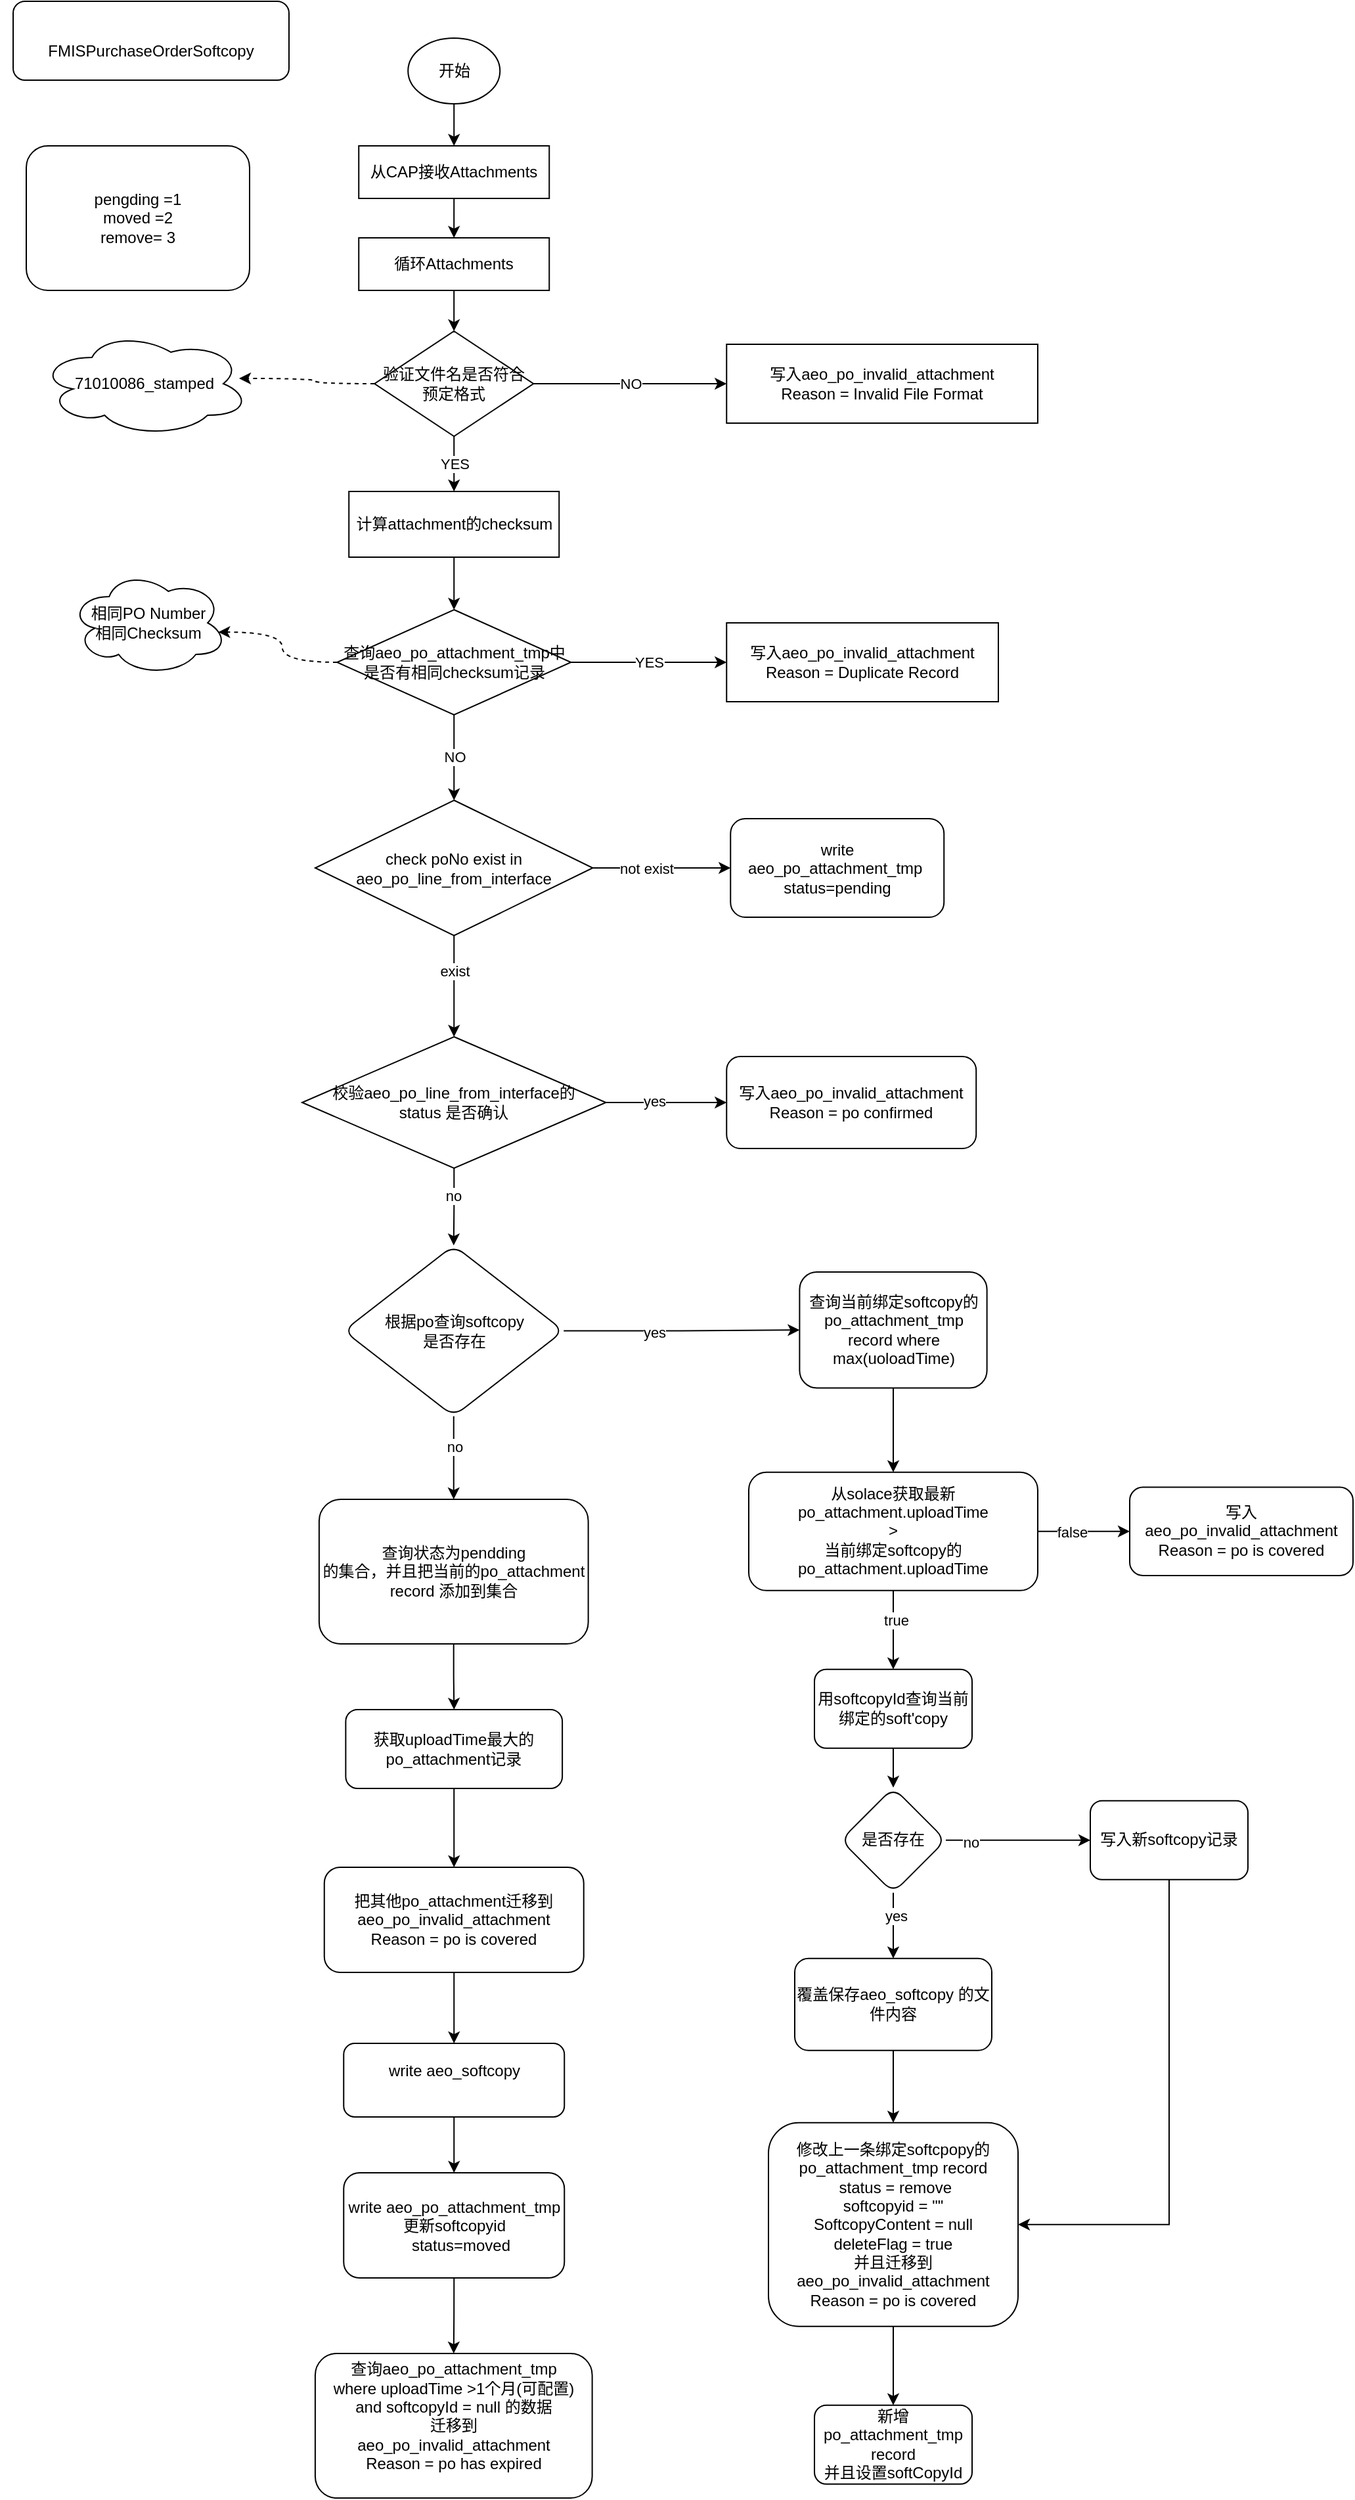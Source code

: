<mxfile version="20.8.18" type="github">
  <diagram id="C5RBs43oDa-KdzZeNtuy" name="Page-1">
    <mxGraphModel dx="1434" dy="739" grid="1" gridSize="10" guides="1" tooltips="1" connect="1" arrows="1" fold="1" page="1" pageScale="1" pageWidth="1169" pageHeight="1654" math="0" shadow="0">
      <root>
        <mxCell id="WIyWlLk6GJQsqaUBKTNV-0" />
        <mxCell id="WIyWlLk6GJQsqaUBKTNV-1" parent="WIyWlLk6GJQsqaUBKTNV-0" />
        <mxCell id="1JKir1P_wYwHQOhN6Hkd-39" value="&lt;br&gt;&lt;table width=&quot;230&quot; cellspacing=&quot;0&quot; cellpadding=&quot;0&quot; border=&quot;0&quot;&gt;&lt;colgroup&gt;&lt;col width=&quot;230&quot;&gt;&lt;/colgroup&gt;&lt;tbody&gt;&lt;tr height=&quot;40&quot;&gt;  &lt;td style=&quot;height:30.0pt;width:173pt&quot; class=&quot;xl66&quot; width=&quot;230&quot; height=&quot;40&quot;&gt;FMISPurchaseOrderSoftcopy&lt;/td&gt;&lt;/tr&gt;&lt;/tbody&gt;&lt;/table&gt;" style="rounded=1;whiteSpace=wrap;html=1;" parent="WIyWlLk6GJQsqaUBKTNV-1" vertex="1">
          <mxGeometry x="80" y="20" width="210" height="60" as="geometry" />
        </mxCell>
        <mxCell id="1JKir1P_wYwHQOhN6Hkd-41" style="edgeStyle=orthogonalEdgeStyle;rounded=0;orthogonalLoop=1;jettySize=auto;html=1;exitX=0.5;exitY=1;exitDx=0;exitDy=0;entryX=0.5;entryY=0;entryDx=0;entryDy=0;" parent="WIyWlLk6GJQsqaUBKTNV-1" source="1JKir1P_wYwHQOhN6Hkd-42" target="1JKir1P_wYwHQOhN6Hkd-44" edge="1">
          <mxGeometry relative="1" as="geometry" />
        </mxCell>
        <mxCell id="1JKir1P_wYwHQOhN6Hkd-42" value="开始" style="ellipse;whiteSpace=wrap;html=1;" parent="WIyWlLk6GJQsqaUBKTNV-1" vertex="1">
          <mxGeometry x="380.62" y="48" width="70" height="50" as="geometry" />
        </mxCell>
        <mxCell id="1JKir1P_wYwHQOhN6Hkd-43" style="edgeStyle=orthogonalEdgeStyle;rounded=0;orthogonalLoop=1;jettySize=auto;html=1;exitX=0.5;exitY=1;exitDx=0;exitDy=0;" parent="WIyWlLk6GJQsqaUBKTNV-1" source="1JKir1P_wYwHQOhN6Hkd-44" target="1JKir1P_wYwHQOhN6Hkd-46" edge="1">
          <mxGeometry relative="1" as="geometry" />
        </mxCell>
        <mxCell id="1JKir1P_wYwHQOhN6Hkd-44" value="从CAP接收Attachments" style="rounded=0;whiteSpace=wrap;html=1;" parent="WIyWlLk6GJQsqaUBKTNV-1" vertex="1">
          <mxGeometry x="343.12" y="130" width="145" height="40" as="geometry" />
        </mxCell>
        <mxCell id="1JKir1P_wYwHQOhN6Hkd-45" value="" style="edgeStyle=orthogonalEdgeStyle;rounded=0;orthogonalLoop=1;jettySize=auto;html=1;" parent="WIyWlLk6GJQsqaUBKTNV-1" source="1JKir1P_wYwHQOhN6Hkd-46" target="1JKir1P_wYwHQOhN6Hkd-49" edge="1">
          <mxGeometry relative="1" as="geometry" />
        </mxCell>
        <mxCell id="1JKir1P_wYwHQOhN6Hkd-46" value="循环Attachments" style="rounded=0;whiteSpace=wrap;html=1;" parent="WIyWlLk6GJQsqaUBKTNV-1" vertex="1">
          <mxGeometry x="343.12" y="200" width="145" height="40" as="geometry" />
        </mxCell>
        <mxCell id="1JKir1P_wYwHQOhN6Hkd-47" value="YES" style="edgeStyle=orthogonalEdgeStyle;rounded=0;orthogonalLoop=1;jettySize=auto;html=1;" parent="WIyWlLk6GJQsqaUBKTNV-1" source="1JKir1P_wYwHQOhN6Hkd-49" target="1JKir1P_wYwHQOhN6Hkd-52" edge="1">
          <mxGeometry relative="1" as="geometry" />
        </mxCell>
        <mxCell id="1JKir1P_wYwHQOhN6Hkd-48" value="NO" style="edgeStyle=orthogonalEdgeStyle;rounded=0;orthogonalLoop=1;jettySize=auto;html=1;" parent="WIyWlLk6GJQsqaUBKTNV-1" source="1JKir1P_wYwHQOhN6Hkd-49" target="1JKir1P_wYwHQOhN6Hkd-50" edge="1">
          <mxGeometry relative="1" as="geometry" />
        </mxCell>
        <mxCell id="1JKir1P_wYwHQOhN6Hkd-49" value="验证文件名是否符合预定格式" style="rhombus;whiteSpace=wrap;html=1;" parent="WIyWlLk6GJQsqaUBKTNV-1" vertex="1">
          <mxGeometry x="355.12" y="271" width="121" height="80" as="geometry" />
        </mxCell>
        <mxCell id="1JKir1P_wYwHQOhN6Hkd-50" value="写入aeo_po_invalid_attachment&lt;br&gt;Reason = Invalid File Format" style="rounded=0;whiteSpace=wrap;html=1;" parent="WIyWlLk6GJQsqaUBKTNV-1" vertex="1">
          <mxGeometry x="623.12" y="281" width="236.88" height="60" as="geometry" />
        </mxCell>
        <mxCell id="1JKir1P_wYwHQOhN6Hkd-51" value="" style="edgeStyle=orthogonalEdgeStyle;rounded=0;orthogonalLoop=1;jettySize=auto;html=1;" parent="WIyWlLk6GJQsqaUBKTNV-1" source="1JKir1P_wYwHQOhN6Hkd-52" target="1JKir1P_wYwHQOhN6Hkd-56" edge="1">
          <mxGeometry relative="1" as="geometry" />
        </mxCell>
        <mxCell id="1JKir1P_wYwHQOhN6Hkd-52" value="计算attachment的checksum" style="rounded=0;whiteSpace=wrap;html=1;" parent="WIyWlLk6GJQsqaUBKTNV-1" vertex="1">
          <mxGeometry x="335.62" y="393" width="160" height="50" as="geometry" />
        </mxCell>
        <mxCell id="1JKir1P_wYwHQOhN6Hkd-53" value="YES" style="edgeStyle=orthogonalEdgeStyle;rounded=0;orthogonalLoop=1;jettySize=auto;html=1;" parent="WIyWlLk6GJQsqaUBKTNV-1" source="1JKir1P_wYwHQOhN6Hkd-56" target="1JKir1P_wYwHQOhN6Hkd-58" edge="1">
          <mxGeometry relative="1" as="geometry" />
        </mxCell>
        <mxCell id="1JKir1P_wYwHQOhN6Hkd-54" style="edgeStyle=orthogonalEdgeStyle;rounded=0;orthogonalLoop=1;jettySize=auto;html=1;exitX=0;exitY=0.5;exitDx=0;exitDy=0;entryX=0.942;entryY=0.588;entryDx=0;entryDy=0;entryPerimeter=0;curved=1;dashed=1;" parent="WIyWlLk6GJQsqaUBKTNV-1" source="1JKir1P_wYwHQOhN6Hkd-56" target="1JKir1P_wYwHQOhN6Hkd-57" edge="1">
          <mxGeometry relative="1" as="geometry">
            <mxPoint x="253.12" y="503" as="targetPoint" />
          </mxGeometry>
        </mxCell>
        <mxCell id="1JKir1P_wYwHQOhN6Hkd-55" value="NO" style="edgeStyle=orthogonalEdgeStyle;curved=1;rounded=0;orthogonalLoop=1;jettySize=auto;html=1;entryX=0.5;entryY=0;entryDx=0;entryDy=0;" parent="WIyWlLk6GJQsqaUBKTNV-1" source="1JKir1P_wYwHQOhN6Hkd-56" target="1JKir1P_wYwHQOhN6Hkd-62" edge="1">
          <mxGeometry relative="1" as="geometry">
            <mxPoint x="415.62" y="615" as="targetPoint" />
          </mxGeometry>
        </mxCell>
        <mxCell id="1JKir1P_wYwHQOhN6Hkd-56" value="查询aeo_po_attachment_tmp中是否有相同checksum记录" style="rhombus;whiteSpace=wrap;html=1;" parent="WIyWlLk6GJQsqaUBKTNV-1" vertex="1">
          <mxGeometry x="326.62" y="483" width="178" height="80" as="geometry" />
        </mxCell>
        <mxCell id="1JKir1P_wYwHQOhN6Hkd-57" value="相同PO Number&lt;br&gt;相同Checksum" style="ellipse;shape=cloud;whiteSpace=wrap;html=1;" parent="WIyWlLk6GJQsqaUBKTNV-1" vertex="1">
          <mxGeometry x="123.12" y="453" width="120" height="80" as="geometry" />
        </mxCell>
        <mxCell id="1JKir1P_wYwHQOhN6Hkd-58" value="写入aeo_po_invalid_attachment&lt;br&gt;Reason = Duplicate Record" style="rounded=0;whiteSpace=wrap;html=1;" parent="WIyWlLk6GJQsqaUBKTNV-1" vertex="1">
          <mxGeometry x="623.12" y="493" width="206.88" height="60" as="geometry" />
        </mxCell>
        <mxCell id="1JKir1P_wYwHQOhN6Hkd-66" style="edgeStyle=orthogonalEdgeStyle;rounded=0;orthogonalLoop=1;jettySize=auto;html=1;exitX=1;exitY=0.5;exitDx=0;exitDy=0;entryX=0;entryY=0.5;entryDx=0;entryDy=0;" parent="WIyWlLk6GJQsqaUBKTNV-1" source="1JKir1P_wYwHQOhN6Hkd-62" target="1JKir1P_wYwHQOhN6Hkd-65" edge="1">
          <mxGeometry relative="1" as="geometry" />
        </mxCell>
        <mxCell id="1JKir1P_wYwHQOhN6Hkd-69" value="not exist" style="edgeLabel;html=1;align=center;verticalAlign=middle;resizable=0;points=[];" parent="1JKir1P_wYwHQOhN6Hkd-66" vertex="1" connectable="0">
          <mxGeometry x="-0.241" y="1" relative="1" as="geometry">
            <mxPoint y="1" as="offset" />
          </mxGeometry>
        </mxCell>
        <mxCell id="1JKir1P_wYwHQOhN6Hkd-68" value="" style="edgeStyle=orthogonalEdgeStyle;rounded=0;orthogonalLoop=1;jettySize=auto;html=1;" parent="WIyWlLk6GJQsqaUBKTNV-1" source="1JKir1P_wYwHQOhN6Hkd-62" target="1JKir1P_wYwHQOhN6Hkd-67" edge="1">
          <mxGeometry relative="1" as="geometry" />
        </mxCell>
        <mxCell id="1JKir1P_wYwHQOhN6Hkd-70" value="exist" style="edgeLabel;html=1;align=center;verticalAlign=middle;resizable=0;points=[];" parent="1JKir1P_wYwHQOhN6Hkd-68" vertex="1" connectable="0">
          <mxGeometry x="-0.31" relative="1" as="geometry">
            <mxPoint as="offset" />
          </mxGeometry>
        </mxCell>
        <mxCell id="1JKir1P_wYwHQOhN6Hkd-62" value="check poNo exist in aeo_po_line_from_interface" style="rhombus;whiteSpace=wrap;html=1;" parent="WIyWlLk6GJQsqaUBKTNV-1" vertex="1">
          <mxGeometry x="310" y="628" width="211.25" height="103" as="geometry" />
        </mxCell>
        <mxCell id="1JKir1P_wYwHQOhN6Hkd-65" value="write aeo_po_attachment_tmp&amp;nbsp; status=pending" style="rounded=1;whiteSpace=wrap;html=1;" parent="WIyWlLk6GJQsqaUBKTNV-1" vertex="1">
          <mxGeometry x="626.12" y="642" width="162.5" height="75" as="geometry" />
        </mxCell>
        <mxCell id="1JKir1P_wYwHQOhN6Hkd-72" value="" style="edgeStyle=orthogonalEdgeStyle;rounded=0;orthogonalLoop=1;jettySize=auto;html=1;" parent="WIyWlLk6GJQsqaUBKTNV-1" source="1JKir1P_wYwHQOhN6Hkd-67" target="1JKir1P_wYwHQOhN6Hkd-71" edge="1">
          <mxGeometry relative="1" as="geometry" />
        </mxCell>
        <mxCell id="1JKir1P_wYwHQOhN6Hkd-73" value="yes" style="edgeLabel;html=1;align=center;verticalAlign=middle;resizable=0;points=[];" parent="1JKir1P_wYwHQOhN6Hkd-72" vertex="1" connectable="0">
          <mxGeometry x="-0.219" y="1" relative="1" as="geometry">
            <mxPoint as="offset" />
          </mxGeometry>
        </mxCell>
        <mxCell id="1JKir1P_wYwHQOhN6Hkd-75" value="" style="edgeStyle=orthogonalEdgeStyle;rounded=0;orthogonalLoop=1;jettySize=auto;html=1;entryX=0.5;entryY=0;entryDx=0;entryDy=0;" parent="WIyWlLk6GJQsqaUBKTNV-1" source="1JKir1P_wYwHQOhN6Hkd-67" target="TarrtGPTzXye8ioqwVe--2" edge="1">
          <mxGeometry relative="1" as="geometry">
            <mxPoint x="415.6" y="960" as="targetPoint" />
          </mxGeometry>
        </mxCell>
        <mxCell id="1JKir1P_wYwHQOhN6Hkd-76" value="no" style="edgeLabel;html=1;align=center;verticalAlign=middle;resizable=0;points=[];" parent="1JKir1P_wYwHQOhN6Hkd-75" vertex="1" connectable="0">
          <mxGeometry x="-0.28" y="-1" relative="1" as="geometry">
            <mxPoint as="offset" />
          </mxGeometry>
        </mxCell>
        <mxCell id="1JKir1P_wYwHQOhN6Hkd-67" value="&lt;div&gt;校验aeo_po_line_from_interface的&lt;/div&gt;&lt;div&gt;status 是否确认&lt;/div&gt;" style="rhombus;whiteSpace=wrap;html=1;" parent="WIyWlLk6GJQsqaUBKTNV-1" vertex="1">
          <mxGeometry x="300" y="808" width="231.25" height="100" as="geometry" />
        </mxCell>
        <mxCell id="1JKir1P_wYwHQOhN6Hkd-71" value="写入aeo_po_invalid_attachment&lt;br&gt;Reason = &lt;span class=&quot;HwtZe&quot; lang=&quot;en&quot;&gt;&lt;span class=&quot;jCAhz ChMk0b&quot;&gt;&lt;span class=&quot;ryNqvb&quot;&gt;po confirmed&lt;/span&gt;&lt;/span&gt;&lt;/span&gt; " style="rounded=1;whiteSpace=wrap;html=1;" parent="WIyWlLk6GJQsqaUBKTNV-1" vertex="1">
          <mxGeometry x="623.12" y="823" width="190" height="70" as="geometry" />
        </mxCell>
        <mxCell id="TarrtGPTzXye8ioqwVe--51" style="edgeStyle=orthogonalEdgeStyle;rounded=0;orthogonalLoop=1;jettySize=auto;html=1;exitX=0.5;exitY=1;exitDx=0;exitDy=0;entryX=0.5;entryY=0;entryDx=0;entryDy=0;" edge="1" parent="WIyWlLk6GJQsqaUBKTNV-1" source="1JKir1P_wYwHQOhN6Hkd-81" target="TarrtGPTzXye8ioqwVe--20">
          <mxGeometry relative="1" as="geometry" />
        </mxCell>
        <mxCell id="1JKir1P_wYwHQOhN6Hkd-81" value="&lt;div&gt;覆盖保存aeo_softcopy 的文件内容&lt;/div&gt;" style="rounded=1;whiteSpace=wrap;html=1;" parent="WIyWlLk6GJQsqaUBKTNV-1" vertex="1">
          <mxGeometry x="675" y="1509.37" width="150" height="70" as="geometry" />
        </mxCell>
        <mxCell id="TarrtGPTzXye8ioqwVe--10" style="edgeStyle=orthogonalEdgeStyle;rounded=0;orthogonalLoop=1;jettySize=auto;html=1;exitX=0.5;exitY=1;exitDx=0;exitDy=0;entryX=0.5;entryY=0;entryDx=0;entryDy=0;" edge="1" parent="WIyWlLk6GJQsqaUBKTNV-1" source="1JKir1P_wYwHQOhN6Hkd-84" target="TarrtGPTzXye8ioqwVe--3">
          <mxGeometry relative="1" as="geometry" />
        </mxCell>
        <mxCell id="1JKir1P_wYwHQOhN6Hkd-84" value="&lt;div&gt;write aeo_softcopy&lt;/div&gt;&lt;div&gt;&lt;br&gt;&lt;/div&gt;" style="rounded=1;whiteSpace=wrap;html=1;" parent="WIyWlLk6GJQsqaUBKTNV-1" vertex="1">
          <mxGeometry x="331.63" y="1574" width="168" height="56" as="geometry" />
        </mxCell>
        <mxCell id="1JKir1P_wYwHQOhN6Hkd-87" value="&lt;div&gt;查询aeo_po_attachment_tmp &lt;br&gt;&lt;/div&gt;&lt;div&gt;where uploadTime &amp;gt;1个月(可配置)&lt;/div&gt;&lt;div&gt;and softcopyId = null 的数据&lt;/div&gt;&lt;div&gt;迁移到&lt;/div&gt;&lt;div&gt;aeo_po_invalid_attachment&lt;br&gt;Reason = &lt;span class=&quot;HwtZe&quot; lang=&quot;en&quot;&gt;&lt;span class=&quot;jCAhz ChMk0b&quot;&gt;&lt;span class=&quot;ryNqvb&quot;&gt;po has expired&lt;/span&gt;&lt;/span&gt;&lt;/span&gt;&lt;/div&gt;&lt;div&gt;&lt;br&gt;&lt;/div&gt;" style="rounded=1;whiteSpace=wrap;html=1;" parent="WIyWlLk6GJQsqaUBKTNV-1" vertex="1">
          <mxGeometry x="309.95" y="1810" width="210.87" height="110" as="geometry" />
        </mxCell>
        <mxCell id="TarrtGPTzXye8ioqwVe--35" style="edgeStyle=orthogonalEdgeStyle;rounded=0;orthogonalLoop=1;jettySize=auto;html=1;exitX=0.5;exitY=1;exitDx=0;exitDy=0;entryX=0.5;entryY=0;entryDx=0;entryDy=0;" edge="1" parent="WIyWlLk6GJQsqaUBKTNV-1" source="1JKir1P_wYwHQOhN6Hkd-90" target="1JKir1P_wYwHQOhN6Hkd-84">
          <mxGeometry relative="1" as="geometry" />
        </mxCell>
        <mxCell id="1JKir1P_wYwHQOhN6Hkd-90" value="把其他po_attachment迁移到aeo_po_invalid_attachment&lt;br&gt;Reason = &lt;span class=&quot;HwtZe&quot; lang=&quot;en&quot;&gt;&lt;span class=&quot;jCAhz ChMk0b&quot;&gt;&lt;span class=&quot;ryNqvb&quot;&gt;po is covered&lt;/span&gt;&lt;/span&gt;&lt;/span&gt;" style="rounded=1;whiteSpace=wrap;html=1;" parent="WIyWlLk6GJQsqaUBKTNV-1" vertex="1">
          <mxGeometry x="316.88" y="1440" width="197.49" height="80" as="geometry" />
        </mxCell>
        <mxCell id="TarrtGPTzXye8ioqwVe--0" value="&lt;div&gt;pengding =1&lt;/div&gt;&lt;div&gt;moved =2&lt;/div&gt;&lt;div&gt;remove= 3&lt;br&gt;&lt;/div&gt;" style="rounded=1;whiteSpace=wrap;html=1;" vertex="1" parent="WIyWlLk6GJQsqaUBKTNV-1">
          <mxGeometry x="90" y="130" width="170" height="110" as="geometry" />
        </mxCell>
        <mxCell id="TarrtGPTzXye8ioqwVe--16" style="edgeStyle=orthogonalEdgeStyle;rounded=0;orthogonalLoop=1;jettySize=auto;html=1;exitX=1;exitY=0.5;exitDx=0;exitDy=0;entryX=0;entryY=0.5;entryDx=0;entryDy=0;" edge="1" parent="WIyWlLk6GJQsqaUBKTNV-1" source="TarrtGPTzXye8ioqwVe--2" target="TarrtGPTzXye8ioqwVe--15">
          <mxGeometry relative="1" as="geometry" />
        </mxCell>
        <mxCell id="TarrtGPTzXye8ioqwVe--17" value="yes" style="edgeLabel;html=1;align=center;verticalAlign=middle;resizable=0;points=[];" vertex="1" connectable="0" parent="TarrtGPTzXye8ioqwVe--16">
          <mxGeometry x="-0.241" y="-1" relative="1" as="geometry">
            <mxPoint as="offset" />
          </mxGeometry>
        </mxCell>
        <mxCell id="TarrtGPTzXye8ioqwVe--28" value="" style="edgeStyle=orthogonalEdgeStyle;rounded=0;orthogonalLoop=1;jettySize=auto;html=1;" edge="1" parent="WIyWlLk6GJQsqaUBKTNV-1" source="TarrtGPTzXye8ioqwVe--2" target="TarrtGPTzXye8ioqwVe--27">
          <mxGeometry relative="1" as="geometry" />
        </mxCell>
        <mxCell id="TarrtGPTzXye8ioqwVe--29" value="no" style="edgeLabel;html=1;align=center;verticalAlign=middle;resizable=0;points=[];" vertex="1" connectable="0" parent="TarrtGPTzXye8ioqwVe--28">
          <mxGeometry x="-0.721" y="1" relative="1" as="geometry">
            <mxPoint x="-1" y="14" as="offset" />
          </mxGeometry>
        </mxCell>
        <mxCell id="TarrtGPTzXye8ioqwVe--2" value="&lt;div&gt;根据po查询softcopy&lt;/div&gt;&lt;div&gt;是否存在&lt;br&gt;&lt;/div&gt;" style="rhombus;whiteSpace=wrap;html=1;rounded=1;" vertex="1" parent="WIyWlLk6GJQsqaUBKTNV-1">
          <mxGeometry x="331.63" y="966.75" width="167.5" height="130" as="geometry" />
        </mxCell>
        <mxCell id="TarrtGPTzXye8ioqwVe--13" style="edgeStyle=orthogonalEdgeStyle;rounded=0;orthogonalLoop=1;jettySize=auto;html=1;exitX=0.5;exitY=1;exitDx=0;exitDy=0;entryX=0.5;entryY=0;entryDx=0;entryDy=0;" edge="1" parent="WIyWlLk6GJQsqaUBKTNV-1" source="TarrtGPTzXye8ioqwVe--3" target="1JKir1P_wYwHQOhN6Hkd-87">
          <mxGeometry relative="1" as="geometry" />
        </mxCell>
        <mxCell id="TarrtGPTzXye8ioqwVe--3" value="&lt;div&gt;write aeo_po_attachment_tmp&lt;/div&gt;&lt;div&gt;更新softcopyid &lt;br&gt;&lt;/div&gt;&lt;div&gt;&amp;nbsp;&amp;nbsp; status=moved&lt;/div&gt;" style="rounded=1;whiteSpace=wrap;html=1;" vertex="1" parent="WIyWlLk6GJQsqaUBKTNV-1">
          <mxGeometry x="331.63" y="1672.5" width="168.01" height="80" as="geometry" />
        </mxCell>
        <mxCell id="TarrtGPTzXye8ioqwVe--37" value="" style="edgeStyle=orthogonalEdgeStyle;rounded=0;orthogonalLoop=1;jettySize=auto;html=1;" edge="1" parent="WIyWlLk6GJQsqaUBKTNV-1" source="TarrtGPTzXye8ioqwVe--15" target="TarrtGPTzXye8ioqwVe--36">
          <mxGeometry relative="1" as="geometry" />
        </mxCell>
        <mxCell id="TarrtGPTzXye8ioqwVe--15" value="&lt;div&gt;查询当前绑定softcopy的po_attachment_tmp record where max(uoloadTime)&lt;br&gt;&lt;/div&gt;" style="whiteSpace=wrap;html=1;rounded=1;" vertex="1" parent="WIyWlLk6GJQsqaUBKTNV-1">
          <mxGeometry x="678.69" y="987" width="142.63" height="88.25" as="geometry" />
        </mxCell>
        <mxCell id="TarrtGPTzXye8ioqwVe--43" style="edgeStyle=orthogonalEdgeStyle;rounded=0;orthogonalLoop=1;jettySize=auto;html=1;exitX=0.5;exitY=1;exitDx=0;exitDy=0;entryX=0.5;entryY=0;entryDx=0;entryDy=0;" edge="1" parent="WIyWlLk6GJQsqaUBKTNV-1" source="TarrtGPTzXye8ioqwVe--18" target="1JKir1P_wYwHQOhN6Hkd-81">
          <mxGeometry relative="1" as="geometry" />
        </mxCell>
        <mxCell id="TarrtGPTzXye8ioqwVe--44" value="yes" style="edgeLabel;html=1;align=center;verticalAlign=middle;resizable=0;points=[];" vertex="1" connectable="0" parent="TarrtGPTzXye8ioqwVe--43">
          <mxGeometry x="-0.317" y="2" relative="1" as="geometry">
            <mxPoint as="offset" />
          </mxGeometry>
        </mxCell>
        <mxCell id="TarrtGPTzXye8ioqwVe--46" value="" style="edgeStyle=orthogonalEdgeStyle;rounded=0;orthogonalLoop=1;jettySize=auto;html=1;" edge="1" parent="WIyWlLk6GJQsqaUBKTNV-1" source="TarrtGPTzXye8ioqwVe--18" target="TarrtGPTzXye8ioqwVe--45">
          <mxGeometry relative="1" as="geometry" />
        </mxCell>
        <mxCell id="TarrtGPTzXye8ioqwVe--47" value="no" style="edgeLabel;html=1;align=center;verticalAlign=middle;resizable=0;points=[];" vertex="1" connectable="0" parent="TarrtGPTzXye8ioqwVe--46">
          <mxGeometry x="-0.667" y="-1" relative="1" as="geometry">
            <mxPoint as="offset" />
          </mxGeometry>
        </mxCell>
        <mxCell id="TarrtGPTzXye8ioqwVe--18" value="是否存在" style="rhombus;whiteSpace=wrap;html=1;rounded=1;" vertex="1" parent="WIyWlLk6GJQsqaUBKTNV-1">
          <mxGeometry x="710.005" y="1379.375" width="80" height="80" as="geometry" />
        </mxCell>
        <mxCell id="TarrtGPTzXye8ioqwVe--53" style="edgeStyle=orthogonalEdgeStyle;rounded=0;orthogonalLoop=1;jettySize=auto;html=1;exitX=0.5;exitY=1;exitDx=0;exitDy=0;" edge="1" parent="WIyWlLk6GJQsqaUBKTNV-1" source="TarrtGPTzXye8ioqwVe--20" target="TarrtGPTzXye8ioqwVe--48">
          <mxGeometry relative="1" as="geometry" />
        </mxCell>
        <mxCell id="TarrtGPTzXye8ioqwVe--20" value="&lt;div&gt;修改上一条绑定softcpopy的po_attachment_tmp record&lt;/div&gt;&lt;div&gt;&amp;nbsp;status = remove&lt;/div&gt;&lt;div&gt;softcopyid = &quot;&quot;&lt;/div&gt;&lt;div&gt;SoftcopyContent = null&lt;/div&gt;&lt;div&gt;deleteFlag = true&lt;/div&gt;&lt;div&gt;并且迁移到&lt;/div&gt;&lt;div&gt;aeo_po_invalid_attachment&lt;br&gt;Reason = po is covered&lt;/div&gt;" style="rounded=1;whiteSpace=wrap;html=1;" vertex="1" parent="WIyWlLk6GJQsqaUBKTNV-1">
          <mxGeometry x="655" y="1634.37" width="190" height="155" as="geometry" />
        </mxCell>
        <mxCell id="TarrtGPTzXye8ioqwVe--33" value="" style="edgeStyle=orthogonalEdgeStyle;rounded=0;orthogonalLoop=1;jettySize=auto;html=1;" edge="1" parent="WIyWlLk6GJQsqaUBKTNV-1" source="TarrtGPTzXye8ioqwVe--27" target="TarrtGPTzXye8ioqwVe--32">
          <mxGeometry relative="1" as="geometry" />
        </mxCell>
        <mxCell id="TarrtGPTzXye8ioqwVe--27" value="&lt;div&gt;查询状态为pendding&lt;/div&gt;&lt;div&gt;的集合，并且把当前的po_attachment record 添加到集合&lt;br&gt;&lt;/div&gt;" style="whiteSpace=wrap;html=1;rounded=1;" vertex="1" parent="WIyWlLk6GJQsqaUBKTNV-1">
          <mxGeometry x="312.94" y="1160" width="204.88" height="110" as="geometry" />
        </mxCell>
        <mxCell id="TarrtGPTzXye8ioqwVe--34" style="edgeStyle=orthogonalEdgeStyle;rounded=0;orthogonalLoop=1;jettySize=auto;html=1;exitX=0.5;exitY=1;exitDx=0;exitDy=0;entryX=0.5;entryY=0;entryDx=0;entryDy=0;" edge="1" parent="WIyWlLk6GJQsqaUBKTNV-1" source="TarrtGPTzXye8ioqwVe--32" target="1JKir1P_wYwHQOhN6Hkd-90">
          <mxGeometry relative="1" as="geometry" />
        </mxCell>
        <mxCell id="TarrtGPTzXye8ioqwVe--32" value="获取uploadTime最大的po_attachment记录" style="rounded=1;whiteSpace=wrap;html=1;" vertex="1" parent="WIyWlLk6GJQsqaUBKTNV-1">
          <mxGeometry x="333.18" y="1320.01" width="164.88" height="60" as="geometry" />
        </mxCell>
        <mxCell id="TarrtGPTzXye8ioqwVe--39" value="" style="edgeStyle=orthogonalEdgeStyle;rounded=0;orthogonalLoop=1;jettySize=auto;html=1;entryX=0.5;entryY=0;entryDx=0;entryDy=0;" edge="1" parent="WIyWlLk6GJQsqaUBKTNV-1" source="TarrtGPTzXye8ioqwVe--36" target="TarrtGPTzXye8ioqwVe--41">
          <mxGeometry relative="1" as="geometry">
            <mxPoint x="750" y="1319.37" as="targetPoint" />
          </mxGeometry>
        </mxCell>
        <mxCell id="TarrtGPTzXye8ioqwVe--40" value="true" style="edgeLabel;html=1;align=center;verticalAlign=middle;resizable=0;points=[];" vertex="1" connectable="0" parent="TarrtGPTzXye8ioqwVe--39">
          <mxGeometry x="-0.263" y="2" relative="1" as="geometry">
            <mxPoint as="offset" />
          </mxGeometry>
        </mxCell>
        <mxCell id="TarrtGPTzXye8ioqwVe--60" value="" style="edgeStyle=orthogonalEdgeStyle;rounded=0;orthogonalLoop=1;jettySize=auto;html=1;" edge="1" parent="WIyWlLk6GJQsqaUBKTNV-1" source="TarrtGPTzXye8ioqwVe--36" target="TarrtGPTzXye8ioqwVe--59">
          <mxGeometry relative="1" as="geometry" />
        </mxCell>
        <mxCell id="TarrtGPTzXye8ioqwVe--61" value="false" style="edgeLabel;html=1;align=center;verticalAlign=middle;resizable=0;points=[];" vertex="1" connectable="0" parent="TarrtGPTzXye8ioqwVe--60">
          <mxGeometry x="-0.277" relative="1" as="geometry">
            <mxPoint as="offset" />
          </mxGeometry>
        </mxCell>
        <mxCell id="TarrtGPTzXye8ioqwVe--36" value="&lt;div&gt;从solace获取最新po_attachment.uploadTime&lt;/div&gt;&lt;div&gt;&amp;gt;&lt;/div&gt;&lt;div&gt;当前绑定softcopy的po_attachment.uploadTime&lt;/div&gt;" style="rounded=1;whiteSpace=wrap;html=1;" vertex="1" parent="WIyWlLk6GJQsqaUBKTNV-1">
          <mxGeometry x="640" y="1139.37" width="220" height="90" as="geometry" />
        </mxCell>
        <mxCell id="TarrtGPTzXye8ioqwVe--42" style="edgeStyle=orthogonalEdgeStyle;rounded=0;orthogonalLoop=1;jettySize=auto;html=1;entryX=0.5;entryY=0;entryDx=0;entryDy=0;" edge="1" parent="WIyWlLk6GJQsqaUBKTNV-1" source="TarrtGPTzXye8ioqwVe--41" target="TarrtGPTzXye8ioqwVe--18">
          <mxGeometry relative="1" as="geometry" />
        </mxCell>
        <mxCell id="TarrtGPTzXye8ioqwVe--41" value="用softcopyId查询当前绑定的soft&#39;copy" style="rounded=1;whiteSpace=wrap;html=1;" vertex="1" parent="WIyWlLk6GJQsqaUBKTNV-1">
          <mxGeometry x="690" y="1289.37" width="120" height="60" as="geometry" />
        </mxCell>
        <mxCell id="TarrtGPTzXye8ioqwVe--52" style="edgeStyle=orthogonalEdgeStyle;rounded=0;orthogonalLoop=1;jettySize=auto;html=1;exitX=0.5;exitY=1;exitDx=0;exitDy=0;entryX=1;entryY=0.5;entryDx=0;entryDy=0;" edge="1" parent="WIyWlLk6GJQsqaUBKTNV-1" source="TarrtGPTzXye8ioqwVe--45" target="TarrtGPTzXye8ioqwVe--20">
          <mxGeometry relative="1" as="geometry" />
        </mxCell>
        <mxCell id="TarrtGPTzXye8ioqwVe--45" value="写入新softcopy记录" style="rounded=1;whiteSpace=wrap;html=1;" vertex="1" parent="WIyWlLk6GJQsqaUBKTNV-1">
          <mxGeometry x="899.995" y="1389.375" width="120" height="60" as="geometry" />
        </mxCell>
        <mxCell id="TarrtGPTzXye8ioqwVe--48" value="&lt;div&gt;新增po_attachment_tmp record&lt;br&gt;&lt;/div&gt;&lt;div&gt;并且设置softCopyId&lt;/div&gt;" style="rounded=1;whiteSpace=wrap;html=1;" vertex="1" parent="WIyWlLk6GJQsqaUBKTNV-1">
          <mxGeometry x="690.01" y="1849.37" width="120" height="60" as="geometry" />
        </mxCell>
        <mxCell id="TarrtGPTzXye8ioqwVe--57" style="edgeStyle=orthogonalEdgeStyle;rounded=0;orthogonalLoop=1;jettySize=auto;html=1;exitX=0;exitY=0.5;exitDx=0;exitDy=0;entryX=0.95;entryY=0.45;entryDx=0;entryDy=0;entryPerimeter=0;curved=1;dashed=1;" edge="1" parent="WIyWlLk6GJQsqaUBKTNV-1" source="1JKir1P_wYwHQOhN6Hkd-49" target="TarrtGPTzXye8ioqwVe--58">
          <mxGeometry relative="1" as="geometry">
            <mxPoint x="225.88" y="299.5" as="targetPoint" />
            <mxPoint x="316.88" y="322.5" as="sourcePoint" />
            <Array as="points">
              <mxPoint x="310" y="311" />
              <mxPoint x="310" y="307" />
            </Array>
          </mxGeometry>
        </mxCell>
        <mxCell id="TarrtGPTzXye8ioqwVe--58" value="71010086_stamped" style="ellipse;shape=cloud;whiteSpace=wrap;html=1;" vertex="1" parent="WIyWlLk6GJQsqaUBKTNV-1">
          <mxGeometry x="100" y="271" width="160" height="80" as="geometry" />
        </mxCell>
        <mxCell id="TarrtGPTzXye8ioqwVe--59" value="写入aeo_po_invalid_attachment&lt;br&gt;Reason = &lt;span class=&quot;HwtZe&quot; lang=&quot;en&quot;&gt;po is covered&lt;/span&gt;&lt;span class=&quot;HwtZe&quot; lang=&quot;en&quot;&gt;&lt;/span&gt;&lt;span class=&quot;HwtZe&quot; lang=&quot;en&quot;&gt;&lt;/span&gt;&lt;span class=&quot;HwtZe&quot; lang=&quot;en&quot;&gt;&lt;/span&gt; " style="rounded=1;whiteSpace=wrap;html=1;" vertex="1" parent="WIyWlLk6GJQsqaUBKTNV-1">
          <mxGeometry x="930" y="1150.78" width="170" height="67.18" as="geometry" />
        </mxCell>
      </root>
    </mxGraphModel>
  </diagram>
</mxfile>
